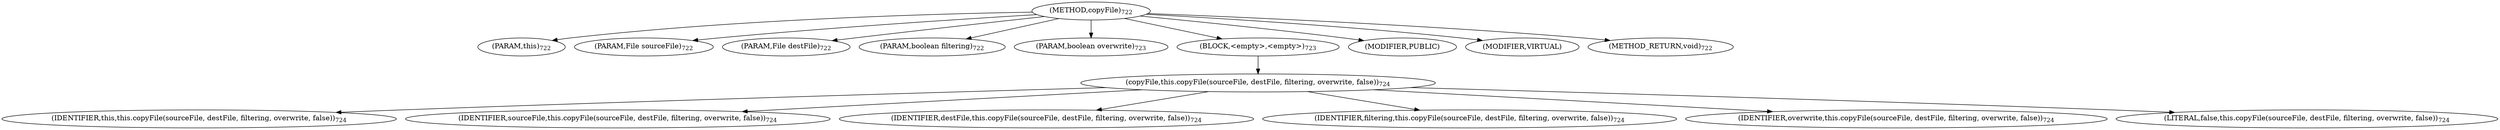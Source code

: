 digraph "copyFile" {  
"2077" [label = <(METHOD,copyFile)<SUB>722</SUB>> ]
"106" [label = <(PARAM,this)<SUB>722</SUB>> ]
"2078" [label = <(PARAM,File sourceFile)<SUB>722</SUB>> ]
"2079" [label = <(PARAM,File destFile)<SUB>722</SUB>> ]
"2080" [label = <(PARAM,boolean filtering)<SUB>722</SUB>> ]
"2081" [label = <(PARAM,boolean overwrite)<SUB>723</SUB>> ]
"2082" [label = <(BLOCK,&lt;empty&gt;,&lt;empty&gt;)<SUB>723</SUB>> ]
"2083" [label = <(copyFile,this.copyFile(sourceFile, destFile, filtering, overwrite, false))<SUB>724</SUB>> ]
"105" [label = <(IDENTIFIER,this,this.copyFile(sourceFile, destFile, filtering, overwrite, false))<SUB>724</SUB>> ]
"2084" [label = <(IDENTIFIER,sourceFile,this.copyFile(sourceFile, destFile, filtering, overwrite, false))<SUB>724</SUB>> ]
"2085" [label = <(IDENTIFIER,destFile,this.copyFile(sourceFile, destFile, filtering, overwrite, false))<SUB>724</SUB>> ]
"2086" [label = <(IDENTIFIER,filtering,this.copyFile(sourceFile, destFile, filtering, overwrite, false))<SUB>724</SUB>> ]
"2087" [label = <(IDENTIFIER,overwrite,this.copyFile(sourceFile, destFile, filtering, overwrite, false))<SUB>724</SUB>> ]
"2088" [label = <(LITERAL,false,this.copyFile(sourceFile, destFile, filtering, overwrite, false))<SUB>724</SUB>> ]
"2089" [label = <(MODIFIER,PUBLIC)> ]
"2090" [label = <(MODIFIER,VIRTUAL)> ]
"2091" [label = <(METHOD_RETURN,void)<SUB>722</SUB>> ]
  "2077" -> "106" 
  "2077" -> "2078" 
  "2077" -> "2079" 
  "2077" -> "2080" 
  "2077" -> "2081" 
  "2077" -> "2082" 
  "2077" -> "2089" 
  "2077" -> "2090" 
  "2077" -> "2091" 
  "2082" -> "2083" 
  "2083" -> "105" 
  "2083" -> "2084" 
  "2083" -> "2085" 
  "2083" -> "2086" 
  "2083" -> "2087" 
  "2083" -> "2088" 
}
